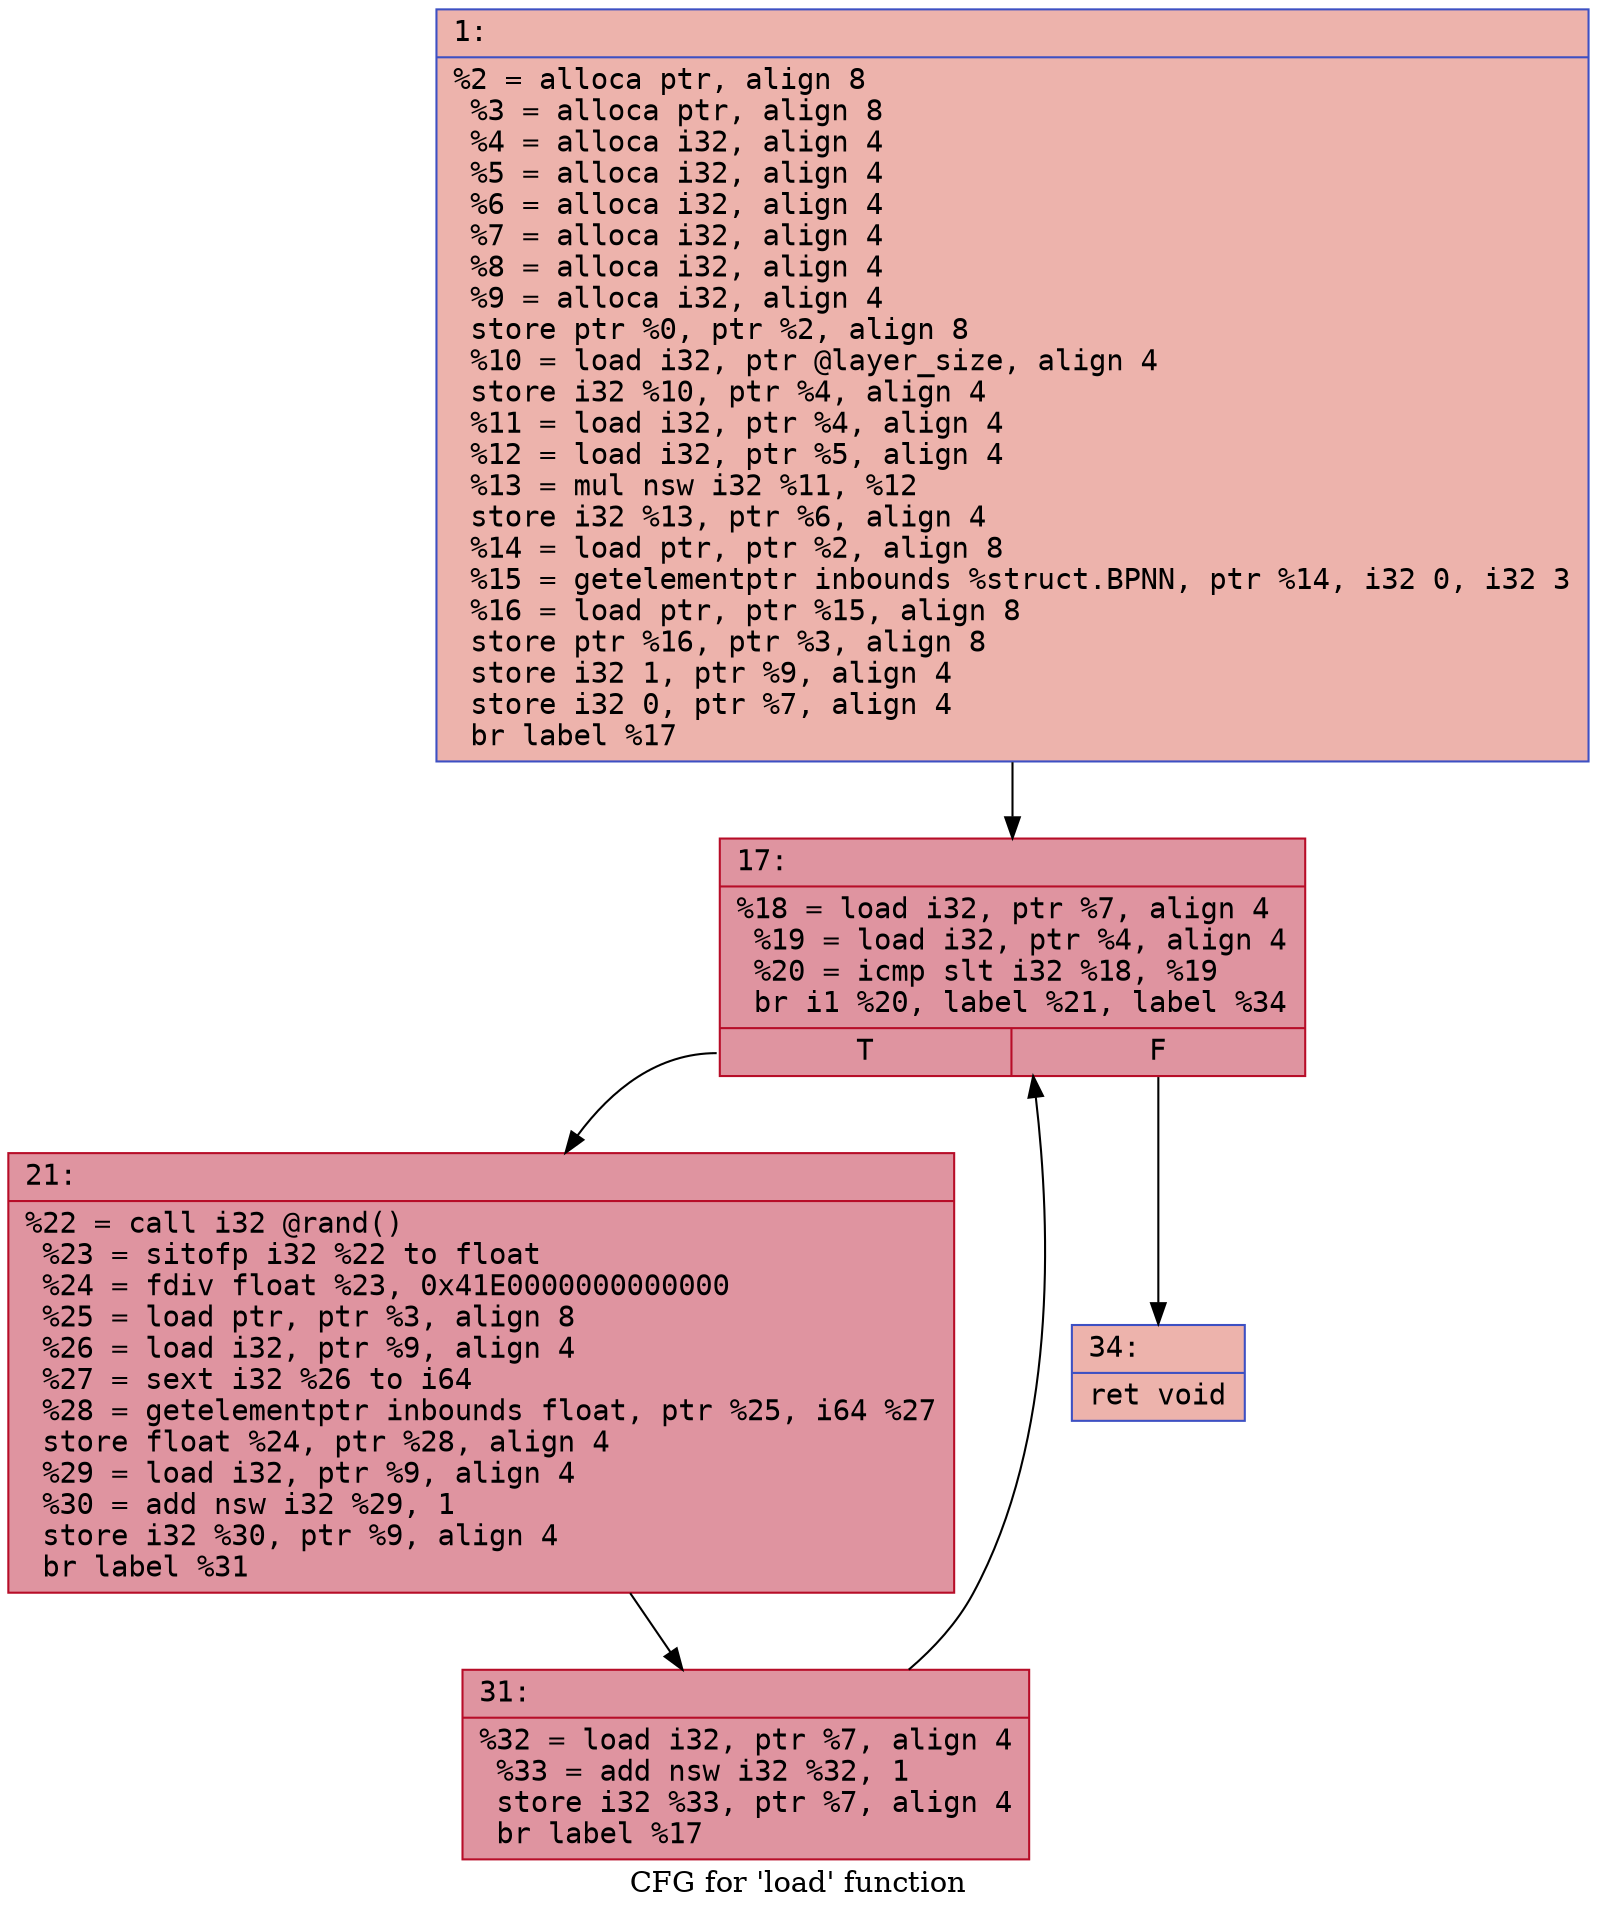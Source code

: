 digraph "CFG for 'load' function" {
	label="CFG for 'load' function";

	Node0x600002f99e50 [shape=record,color="#3d50c3ff", style=filled, fillcolor="#d6524470" fontname="Courier",label="{1:\l|  %2 = alloca ptr, align 8\l  %3 = alloca ptr, align 8\l  %4 = alloca i32, align 4\l  %5 = alloca i32, align 4\l  %6 = alloca i32, align 4\l  %7 = alloca i32, align 4\l  %8 = alloca i32, align 4\l  %9 = alloca i32, align 4\l  store ptr %0, ptr %2, align 8\l  %10 = load i32, ptr @layer_size, align 4\l  store i32 %10, ptr %4, align 4\l  %11 = load i32, ptr %4, align 4\l  %12 = load i32, ptr %5, align 4\l  %13 = mul nsw i32 %11, %12\l  store i32 %13, ptr %6, align 4\l  %14 = load ptr, ptr %2, align 8\l  %15 = getelementptr inbounds %struct.BPNN, ptr %14, i32 0, i32 3\l  %16 = load ptr, ptr %15, align 8\l  store ptr %16, ptr %3, align 8\l  store i32 1, ptr %9, align 4\l  store i32 0, ptr %7, align 4\l  br label %17\l}"];
	Node0x600002f99e50 -> Node0x600002f99ef0[tooltip="1 -> 17\nProbability 100.00%" ];
	Node0x600002f99ef0 [shape=record,color="#b70d28ff", style=filled, fillcolor="#b70d2870" fontname="Courier",label="{17:\l|  %18 = load i32, ptr %7, align 4\l  %19 = load i32, ptr %4, align 4\l  %20 = icmp slt i32 %18, %19\l  br i1 %20, label %21, label %34\l|{<s0>T|<s1>F}}"];
	Node0x600002f99ef0:s0 -> Node0x600002f99f40[tooltip="17 -> 21\nProbability 96.88%" ];
	Node0x600002f99ef0:s1 -> Node0x600002f99fe0[tooltip="17 -> 34\nProbability 3.12%" ];
	Node0x600002f99f40 [shape=record,color="#b70d28ff", style=filled, fillcolor="#b70d2870" fontname="Courier",label="{21:\l|  %22 = call i32 @rand()\l  %23 = sitofp i32 %22 to float\l  %24 = fdiv float %23, 0x41E0000000000000\l  %25 = load ptr, ptr %3, align 8\l  %26 = load i32, ptr %9, align 4\l  %27 = sext i32 %26 to i64\l  %28 = getelementptr inbounds float, ptr %25, i64 %27\l  store float %24, ptr %28, align 4\l  %29 = load i32, ptr %9, align 4\l  %30 = add nsw i32 %29, 1\l  store i32 %30, ptr %9, align 4\l  br label %31\l}"];
	Node0x600002f99f40 -> Node0x600002f99f90[tooltip="21 -> 31\nProbability 100.00%" ];
	Node0x600002f99f90 [shape=record,color="#b70d28ff", style=filled, fillcolor="#b70d2870" fontname="Courier",label="{31:\l|  %32 = load i32, ptr %7, align 4\l  %33 = add nsw i32 %32, 1\l  store i32 %33, ptr %7, align 4\l  br label %17\l}"];
	Node0x600002f99f90 -> Node0x600002f99ef0[tooltip="31 -> 17\nProbability 100.00%" ];
	Node0x600002f99fe0 [shape=record,color="#3d50c3ff", style=filled, fillcolor="#d6524470" fontname="Courier",label="{34:\l|  ret void\l}"];
}
